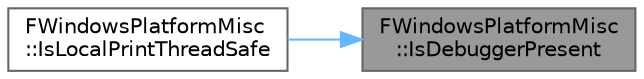 digraph "FWindowsPlatformMisc::IsDebuggerPresent"
{
 // INTERACTIVE_SVG=YES
 // LATEX_PDF_SIZE
  bgcolor="transparent";
  edge [fontname=Helvetica,fontsize=10,labelfontname=Helvetica,labelfontsize=10];
  node [fontname=Helvetica,fontsize=10,shape=box,height=0.2,width=0.4];
  rankdir="RL";
  Node1 [id="Node000001",label="FWindowsPlatformMisc\l::IsDebuggerPresent",height=0.2,width=0.4,color="gray40", fillcolor="grey60", style="filled", fontcolor="black",tooltip=" "];
  Node1 -> Node2 [id="edge1_Node000001_Node000002",dir="back",color="steelblue1",style="solid",tooltip=" "];
  Node2 [id="Node000002",label="FWindowsPlatformMisc\l::IsLocalPrintThreadSafe",height=0.2,width=0.4,color="grey40", fillcolor="white", style="filled",URL="$d4/d0a/structFWindowsPlatformMisc.html#a8d0cf60bd9e5b90f57439c453e2fc9f0",tooltip=" "];
}
